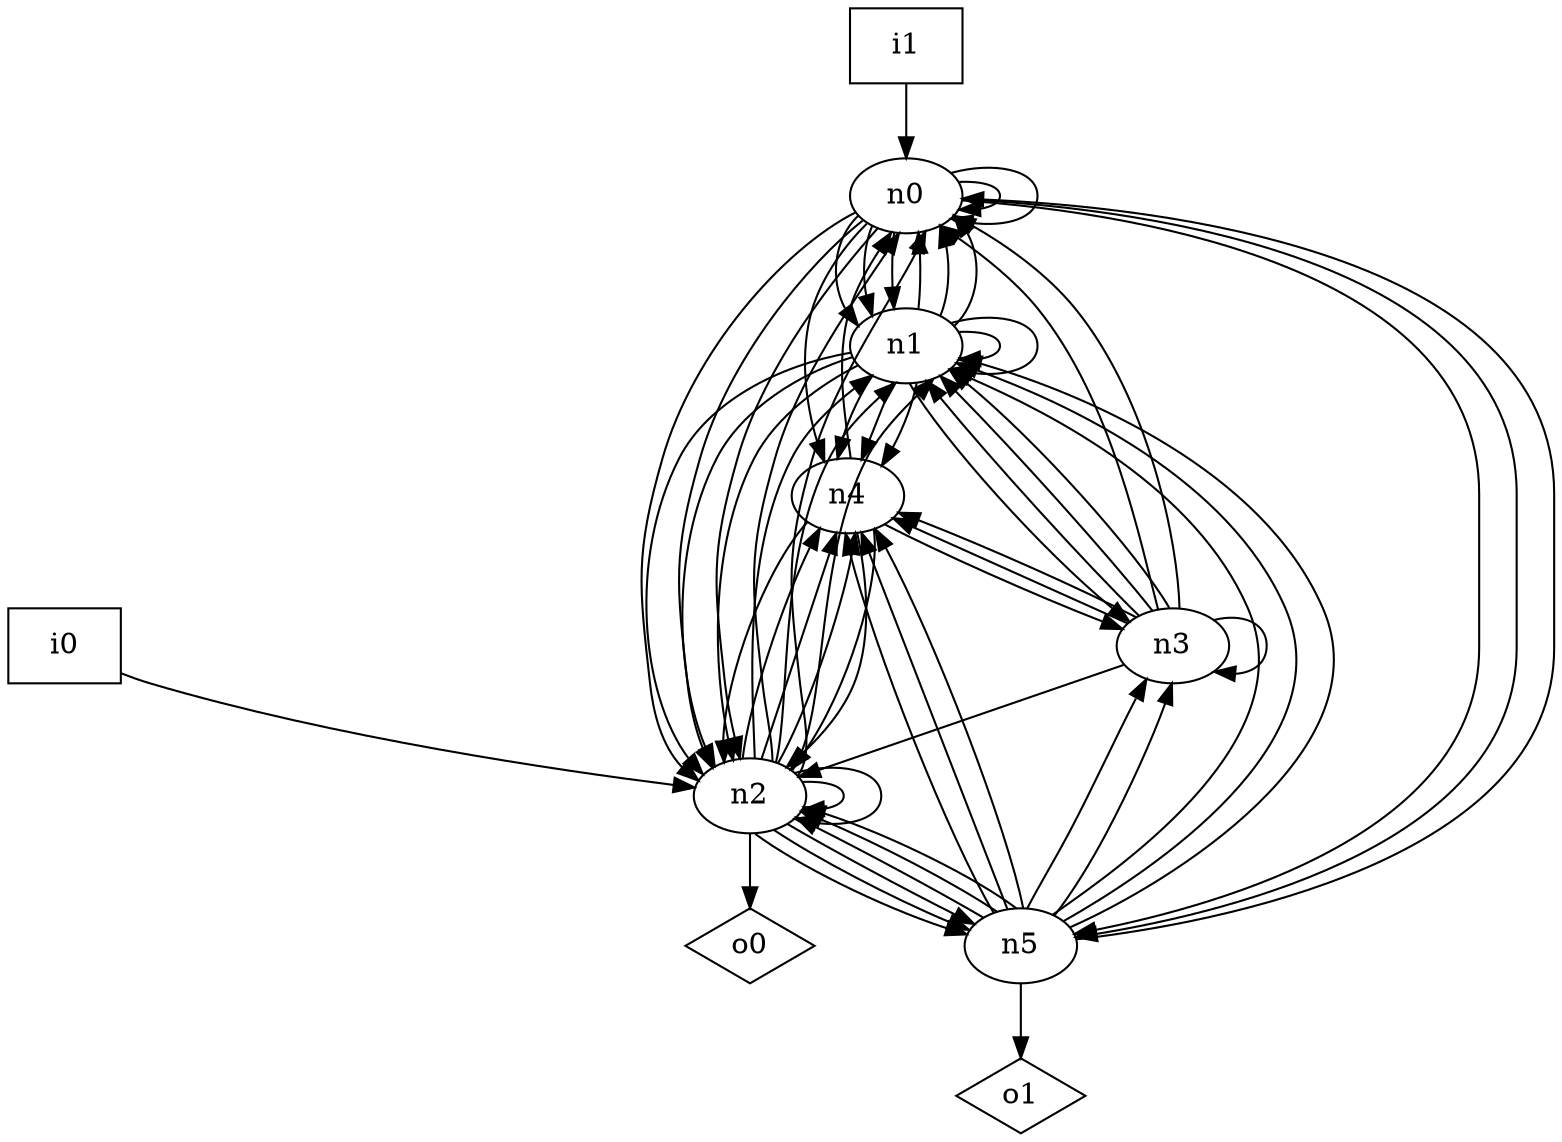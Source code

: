 digraph G {
n0 [label="n0"];
n1 [label="n1"];
n2 [label="n2"];
n3 [label="n3"];
n4 [label="n4"];
n5 [label="n5"];
n6 [label="i0",shape="box"];
n7 [label="i1",shape="box"];
n8 [label="o0",shape="diamond"];
n9 [label="o1",shape="diamond"];
n0 -> n0
n0 -> n0
n0 -> n1
n0 -> n1
n0 -> n1
n0 -> n2
n0 -> n2
n0 -> n2
n0 -> n4
n0 -> n5
n0 -> n5
n1 -> n0
n1 -> n0
n1 -> n0
n1 -> n1
n1 -> n1
n1 -> n2
n1 -> n2
n1 -> n2
n1 -> n3
n1 -> n4
n1 -> n4
n1 -> n4
n2 -> n0
n2 -> n0
n2 -> n1
n2 -> n1
n2 -> n1
n2 -> n2
n2 -> n2
n2 -> n4
n2 -> n4
n2 -> n4
n2 -> n5
n2 -> n5
n2 -> n5
n2 -> n8
n3 -> n0
n3 -> n0
n3 -> n1
n3 -> n1
n3 -> n1
n3 -> n2
n3 -> n3
n3 -> n4
n3 -> n4
n4 -> n0
n4 -> n2
n4 -> n2
n4 -> n2
n4 -> n3
n5 -> n0
n5 -> n1
n5 -> n1
n5 -> n1
n5 -> n2
n5 -> n2
n5 -> n2
n5 -> n3
n5 -> n3
n5 -> n4
n5 -> n4
n5 -> n4
n5 -> n9
n6 -> n2
n7 -> n0
}